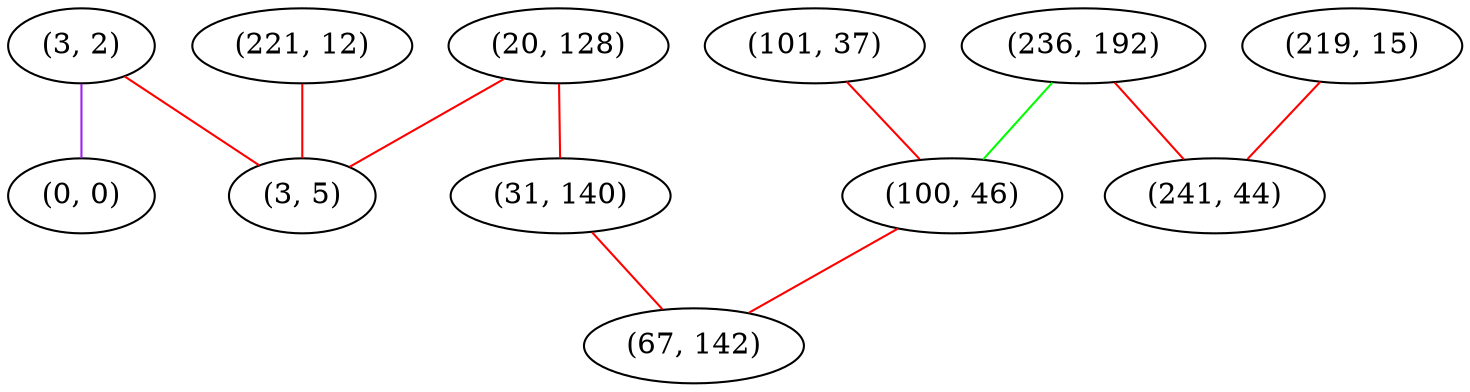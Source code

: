 graph "" {
"(3, 2)";
"(0, 0)";
"(101, 37)";
"(236, 192)";
"(219, 15)";
"(100, 46)";
"(20, 128)";
"(31, 140)";
"(221, 12)";
"(241, 44)";
"(67, 142)";
"(3, 5)";
"(3, 2)" -- "(0, 0)"  [color=purple, key=0, weight=4];
"(3, 2)" -- "(3, 5)"  [color=red, key=0, weight=1];
"(101, 37)" -- "(100, 46)"  [color=red, key=0, weight=1];
"(236, 192)" -- "(100, 46)"  [color=green, key=0, weight=2];
"(236, 192)" -- "(241, 44)"  [color=red, key=0, weight=1];
"(219, 15)" -- "(241, 44)"  [color=red, key=0, weight=1];
"(100, 46)" -- "(67, 142)"  [color=red, key=0, weight=1];
"(20, 128)" -- "(31, 140)"  [color=red, key=0, weight=1];
"(20, 128)" -- "(3, 5)"  [color=red, key=0, weight=1];
"(31, 140)" -- "(67, 142)"  [color=red, key=0, weight=1];
"(221, 12)" -- "(3, 5)"  [color=red, key=0, weight=1];
}
